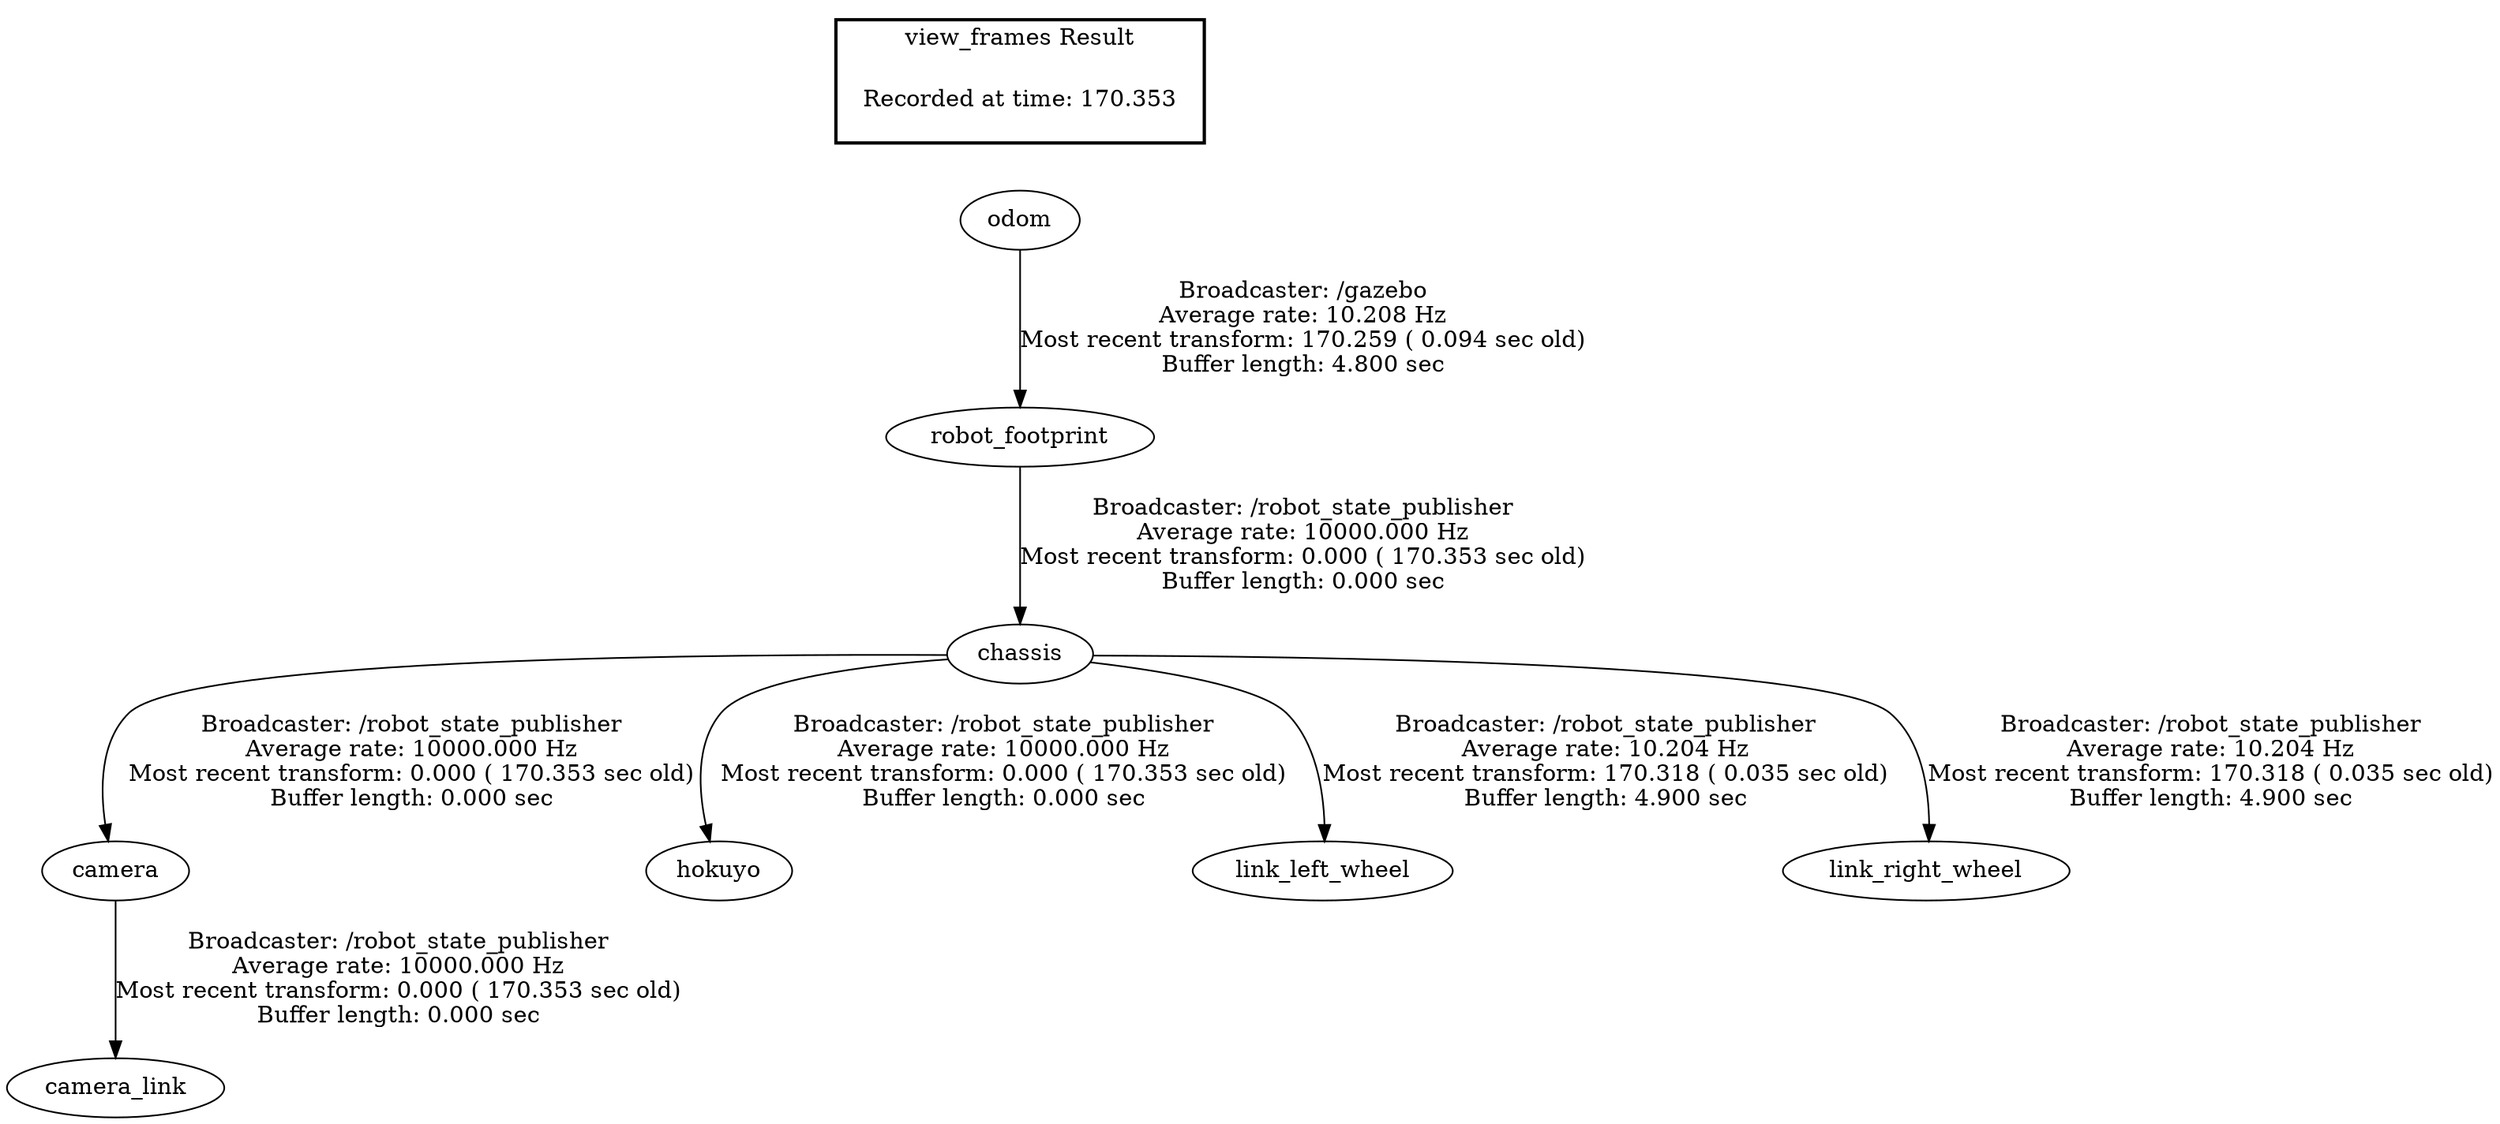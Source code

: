digraph G {
"chassis" -> "camera"[label="Broadcaster: /robot_state_publisher\nAverage rate: 10000.000 Hz\nMost recent transform: 0.000 ( 170.353 sec old)\nBuffer length: 0.000 sec\n"];
"robot_footprint" -> "chassis"[label="Broadcaster: /robot_state_publisher\nAverage rate: 10000.000 Hz\nMost recent transform: 0.000 ( 170.353 sec old)\nBuffer length: 0.000 sec\n"];
"camera" -> "camera_link"[label="Broadcaster: /robot_state_publisher\nAverage rate: 10000.000 Hz\nMost recent transform: 0.000 ( 170.353 sec old)\nBuffer length: 0.000 sec\n"];
"chassis" -> "hokuyo"[label="Broadcaster: /robot_state_publisher\nAverage rate: 10000.000 Hz\nMost recent transform: 0.000 ( 170.353 sec old)\nBuffer length: 0.000 sec\n"];
"odom" -> "robot_footprint"[label="Broadcaster: /gazebo\nAverage rate: 10.208 Hz\nMost recent transform: 170.259 ( 0.094 sec old)\nBuffer length: 4.800 sec\n"];
"chassis" -> "link_left_wheel"[label="Broadcaster: /robot_state_publisher\nAverage rate: 10.204 Hz\nMost recent transform: 170.318 ( 0.035 sec old)\nBuffer length: 4.900 sec\n"];
"chassis" -> "link_right_wheel"[label="Broadcaster: /robot_state_publisher\nAverage rate: 10.204 Hz\nMost recent transform: 170.318 ( 0.035 sec old)\nBuffer length: 4.900 sec\n"];
edge [style=invis];
 subgraph cluster_legend { style=bold; color=black; label ="view_frames Result";
"Recorded at time: 170.353"[ shape=plaintext ] ;
 }->"odom";
}